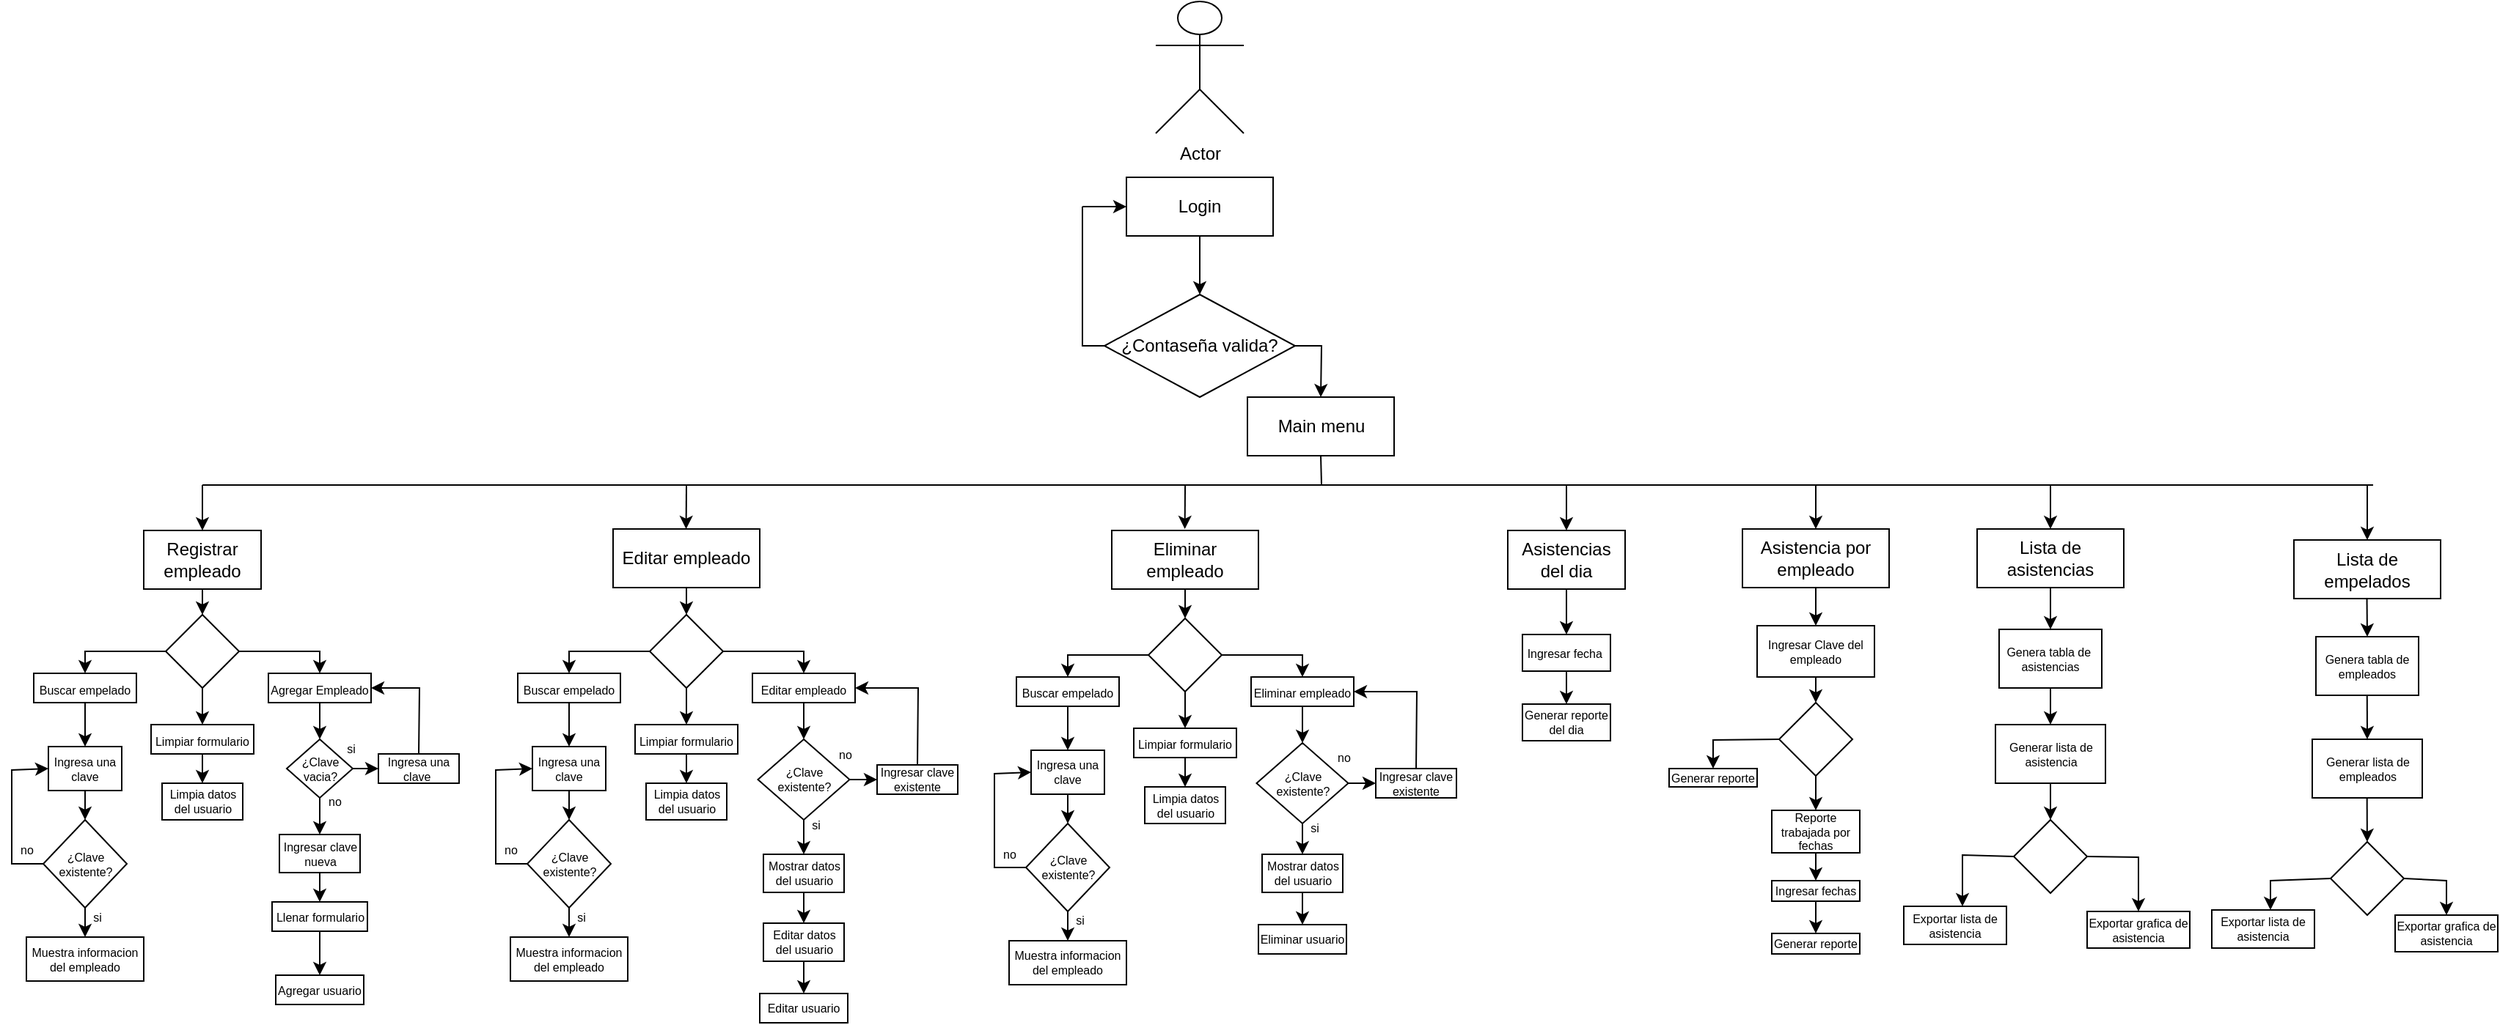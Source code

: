 <mxfile version="16.6.4" type="device"><diagram id="t4xQuc9Kb273IyNKhBJj" name="Page-1"><mxGraphModel dx="2661" dy="1128" grid="1" gridSize="10" guides="1" tooltips="1" connect="1" arrows="1" fold="1" page="1" pageScale="1" pageWidth="583" pageHeight="827" math="0" shadow="0"><root><mxCell id="0"/><mxCell id="1" parent="0"/><mxCell id="KW8rlz2cdn0V5CWShtEA-1" value="Actor" style="shape=umlActor;verticalLabelPosition=bottom;verticalAlign=top;html=1;outlineConnect=0;" vertex="1" parent="1"><mxGeometry x="290" y="20" width="60" height="90" as="geometry"/></mxCell><mxCell id="KW8rlz2cdn0V5CWShtEA-3" value="Login" style="rounded=0;whiteSpace=wrap;html=1;" vertex="1" parent="1"><mxGeometry x="270" y="140" width="100" height="40" as="geometry"/></mxCell><mxCell id="KW8rlz2cdn0V5CWShtEA-5" value="" style="endArrow=classic;html=1;rounded=0;exitX=0.5;exitY=1;exitDx=0;exitDy=0;entryX=0.5;entryY=0;entryDx=0;entryDy=0;" edge="1" parent="1" source="KW8rlz2cdn0V5CWShtEA-3" target="KW8rlz2cdn0V5CWShtEA-6"><mxGeometry width="50" height="50" relative="1" as="geometry"><mxPoint x="360" y="320" as="sourcePoint"/><mxPoint x="320" y="210" as="targetPoint"/></mxGeometry></mxCell><mxCell id="KW8rlz2cdn0V5CWShtEA-6" value="¿Contaseña valida?" style="rhombus;whiteSpace=wrap;html=1;" vertex="1" parent="1"><mxGeometry x="255" y="220" width="130" height="70" as="geometry"/></mxCell><mxCell id="KW8rlz2cdn0V5CWShtEA-11" value="" style="endArrow=none;html=1;rounded=0;exitX=0;exitY=0.5;exitDx=0;exitDy=0;" edge="1" parent="1" source="KW8rlz2cdn0V5CWShtEA-6"><mxGeometry width="50" height="50" relative="1" as="geometry"><mxPoint x="240" y="250" as="sourcePoint"/><mxPoint x="240" y="160" as="targetPoint"/><Array as="points"><mxPoint x="240" y="255"/></Array></mxGeometry></mxCell><mxCell id="KW8rlz2cdn0V5CWShtEA-13" value="" style="endArrow=classic;html=1;rounded=0;entryX=0;entryY=0.5;entryDx=0;entryDy=0;" edge="1" parent="1" target="KW8rlz2cdn0V5CWShtEA-3"><mxGeometry width="50" height="50" relative="1" as="geometry"><mxPoint x="240" y="160" as="sourcePoint"/><mxPoint x="340" y="230" as="targetPoint"/></mxGeometry></mxCell><mxCell id="KW8rlz2cdn0V5CWShtEA-16" value="Main menu" style="rounded=0;whiteSpace=wrap;html=1;" vertex="1" parent="1"><mxGeometry x="352.5" y="290" width="100" height="40" as="geometry"/></mxCell><mxCell id="KW8rlz2cdn0V5CWShtEA-26" style="edgeStyle=orthogonalEdgeStyle;rounded=0;orthogonalLoop=1;jettySize=auto;html=1;exitX=0.5;exitY=1;exitDx=0;exitDy=0;entryX=0.5;entryY=0;entryDx=0;entryDy=0;" edge="1" parent="1" source="KW8rlz2cdn0V5CWShtEA-17" target="KW8rlz2cdn0V5CWShtEA-24"><mxGeometry relative="1" as="geometry"><mxPoint x="-335" y="461.0" as="targetPoint"/></mxGeometry></mxCell><mxCell id="KW8rlz2cdn0V5CWShtEA-17" value="Registrar empleado" style="rounded=0;whiteSpace=wrap;html=1;" vertex="1" parent="1"><mxGeometry x="-400" y="381" width="80" height="40" as="geometry"/></mxCell><mxCell id="KW8rlz2cdn0V5CWShtEA-18" value="Editar empleado" style="rounded=0;whiteSpace=wrap;html=1;" vertex="1" parent="1"><mxGeometry x="-80" y="380" width="100" height="40" as="geometry"/></mxCell><mxCell id="KW8rlz2cdn0V5CWShtEA-19" value="Eliminar empleado" style="rounded=0;whiteSpace=wrap;html=1;" vertex="1" parent="1"><mxGeometry x="260" y="381" width="100" height="40" as="geometry"/></mxCell><mxCell id="KW8rlz2cdn0V5CWShtEA-20" value="Asistencia por empleado" style="rounded=0;whiteSpace=wrap;html=1;" vertex="1" parent="1"><mxGeometry x="690" y="380" width="100" height="40" as="geometry"/></mxCell><mxCell id="KW8rlz2cdn0V5CWShtEA-21" value="Lista de empelados" style="rounded=0;whiteSpace=wrap;html=1;" vertex="1" parent="1"><mxGeometry x="1066" y="387.5" width="100" height="40" as="geometry"/></mxCell><mxCell id="KW8rlz2cdn0V5CWShtEA-22" value="Asistencias del dia" style="rounded=0;whiteSpace=wrap;html=1;" vertex="1" parent="1"><mxGeometry x="530" y="381" width="80" height="40" as="geometry"/></mxCell><mxCell id="KW8rlz2cdn0V5CWShtEA-23" value="Lista de asistencias" style="rounded=0;whiteSpace=wrap;html=1;" vertex="1" parent="1"><mxGeometry x="850" y="380" width="100" height="40" as="geometry"/></mxCell><mxCell id="KW8rlz2cdn0V5CWShtEA-24" value="" style="rhombus;whiteSpace=wrap;html=1;" vertex="1" parent="1"><mxGeometry x="-385" y="438.5" width="50" height="50" as="geometry"/></mxCell><mxCell id="KW8rlz2cdn0V5CWShtEA-28" value="&lt;font style=&quot;font-size: 8px&quot;&gt;Agregar Empleado&lt;/font&gt;" style="rounded=0;whiteSpace=wrap;html=1;" vertex="1" parent="1"><mxGeometry x="-315" y="478.5" width="70" height="20" as="geometry"/></mxCell><mxCell id="KW8rlz2cdn0V5CWShtEA-37" value="" style="endArrow=classic;html=1;rounded=0;entryX=0.5;entryY=0;entryDx=0;entryDy=0;exitX=1;exitY=0.5;exitDx=0;exitDy=0;" edge="1" parent="1" source="KW8rlz2cdn0V5CWShtEA-24" target="KW8rlz2cdn0V5CWShtEA-28"><mxGeometry width="50" height="50" relative="1" as="geometry"><mxPoint x="-325" y="463.5" as="sourcePoint"/><mxPoint x="-399.9" y="527.03" as="targetPoint"/><Array as="points"><mxPoint x="-280" y="463.5"/></Array></mxGeometry></mxCell><mxCell id="KW8rlz2cdn0V5CWShtEA-38" value="" style="endArrow=classic;html=1;rounded=0;entryX=0.5;entryY=0;entryDx=0;entryDy=0;exitX=0.5;exitY=1;exitDx=0;exitDy=0;" edge="1" parent="1" source="KW8rlz2cdn0V5CWShtEA-24" target="KW8rlz2cdn0V5CWShtEA-41"><mxGeometry width="50" height="50" relative="1" as="geometry"><mxPoint x="-300" y="598.5" as="sourcePoint"/><mxPoint x="-360" y="538.5" as="targetPoint"/></mxGeometry></mxCell><mxCell id="KW8rlz2cdn0V5CWShtEA-40" value="&lt;font style=&quot;font-size: 8px&quot;&gt;Buscar empelado&lt;/font&gt;" style="rounded=0;whiteSpace=wrap;html=1;" vertex="1" parent="1"><mxGeometry x="-475" y="478.5" width="70" height="20" as="geometry"/></mxCell><mxCell id="KW8rlz2cdn0V5CWShtEA-41" value="&lt;font style=&quot;font-size: 8px&quot;&gt;Limpiar formulario&lt;/font&gt;" style="rounded=0;whiteSpace=wrap;html=1;" vertex="1" parent="1"><mxGeometry x="-395" y="513.5" width="70" height="20" as="geometry"/></mxCell><mxCell id="KW8rlz2cdn0V5CWShtEA-44" value="" style="endArrow=classic;html=1;rounded=0;fontSize=8;entryX=0.5;entryY=0;entryDx=0;entryDy=0;exitX=0;exitY=0.5;exitDx=0;exitDy=0;" edge="1" parent="1" source="KW8rlz2cdn0V5CWShtEA-24" target="KW8rlz2cdn0V5CWShtEA-40"><mxGeometry width="50" height="50" relative="1" as="geometry"><mxPoint x="-395" y="463.5" as="sourcePoint"/><mxPoint x="-290" y="448.5" as="targetPoint"/><Array as="points"><mxPoint x="-440" y="463.5"/></Array></mxGeometry></mxCell><mxCell id="KW8rlz2cdn0V5CWShtEA-47" value="" style="endArrow=classic;html=1;rounded=0;fontSize=8;entryX=0.5;entryY=0;entryDx=0;entryDy=0;exitX=0.5;exitY=1;exitDx=0;exitDy=0;" edge="1" parent="1" source="KW8rlz2cdn0V5CWShtEA-40"><mxGeometry width="50" height="50" relative="1" as="geometry"><mxPoint x="-550" y="558.5" as="sourcePoint"/><mxPoint x="-440" y="528.5" as="targetPoint"/></mxGeometry></mxCell><mxCell id="KW8rlz2cdn0V5CWShtEA-48" value="Muestra informacion del empleado" style="rounded=0;whiteSpace=wrap;html=1;fontSize=8;" vertex="1" parent="1"><mxGeometry x="-480" y="658.5" width="80" height="30" as="geometry"/></mxCell><mxCell id="KW8rlz2cdn0V5CWShtEA-49" value="Ingresa una clave" style="rounded=0;whiteSpace=wrap;html=1;fontSize=8;" vertex="1" parent="1"><mxGeometry x="-465" y="528.5" width="50" height="30" as="geometry"/></mxCell><mxCell id="KW8rlz2cdn0V5CWShtEA-58" value="¿Clave vacia?" style="rhombus;whiteSpace=wrap;html=1;fontSize=8;" vertex="1" parent="1"><mxGeometry x="-302.5" y="523.5" width="45" height="40" as="geometry"/></mxCell><mxCell id="KW8rlz2cdn0V5CWShtEA-59" value="Ingresa una clave&amp;nbsp;" style="rounded=0;whiteSpace=wrap;html=1;fontSize=8;" vertex="1" parent="1"><mxGeometry x="-240" y="533.5" width="55" height="20" as="geometry"/></mxCell><mxCell id="KW8rlz2cdn0V5CWShtEA-60" value="" style="endArrow=classic;html=1;rounded=0;fontSize=8;entryX=1;entryY=0.5;entryDx=0;entryDy=0;exitX=0.5;exitY=0;exitDx=0;exitDy=0;" edge="1" parent="1" source="KW8rlz2cdn0V5CWShtEA-59" target="KW8rlz2cdn0V5CWShtEA-28"><mxGeometry width="50" height="50" relative="1" as="geometry"><mxPoint x="-320" y="568.5" as="sourcePoint"/><mxPoint x="-270" y="518.5" as="targetPoint"/><Array as="points"><mxPoint x="-212" y="488.5"/></Array></mxGeometry></mxCell><mxCell id="KW8rlz2cdn0V5CWShtEA-61" value="" style="endArrow=classic;html=1;rounded=0;fontSize=8;exitX=1;exitY=0.5;exitDx=0;exitDy=0;entryX=0;entryY=0.5;entryDx=0;entryDy=0;" edge="1" parent="1" source="KW8rlz2cdn0V5CWShtEA-58" target="KW8rlz2cdn0V5CWShtEA-59"><mxGeometry width="50" height="50" relative="1" as="geometry"><mxPoint x="-260" y="588.5" as="sourcePoint"/><mxPoint x="-210" y="538.5" as="targetPoint"/></mxGeometry></mxCell><mxCell id="KW8rlz2cdn0V5CWShtEA-62" value="" style="endArrow=classic;html=1;rounded=0;entryX=0.5;entryY=0;entryDx=0;entryDy=0;exitX=0.5;exitY=1;exitDx=0;exitDy=0;" edge="1" parent="1" source="KW8rlz2cdn0V5CWShtEA-28" target="KW8rlz2cdn0V5CWShtEA-58"><mxGeometry width="50" height="50" relative="1" as="geometry"><mxPoint x="-350" y="498.5" as="sourcePoint"/><mxPoint x="-350" y="548.5" as="targetPoint"/></mxGeometry></mxCell><mxCell id="KW8rlz2cdn0V5CWShtEA-63" value="Llenar formulario" style="rounded=0;whiteSpace=wrap;html=1;fontSize=8;" vertex="1" parent="1"><mxGeometry x="-312.5" y="634.5" width="65" height="20" as="geometry"/></mxCell><mxCell id="KW8rlz2cdn0V5CWShtEA-65" value="Agregar usuario" style="rounded=0;whiteSpace=wrap;html=1;fontSize=8;" vertex="1" parent="1"><mxGeometry x="-310" y="684.5" width="60" height="20" as="geometry"/></mxCell><mxCell id="KW8rlz2cdn0V5CWShtEA-66" value="" style="endArrow=classic;html=1;rounded=0;fontSize=8;entryX=0.5;entryY=0;entryDx=0;entryDy=0;exitX=0.5;exitY=1;exitDx=0;exitDy=0;" edge="1" parent="1" source="KW8rlz2cdn0V5CWShtEA-63" target="KW8rlz2cdn0V5CWShtEA-65"><mxGeometry width="50" height="50" relative="1" as="geometry"><mxPoint x="-290" y="704.5" as="sourcePoint"/><mxPoint x="-240" y="654.5" as="targetPoint"/></mxGeometry></mxCell><mxCell id="KW8rlz2cdn0V5CWShtEA-67" value="Limpia datos del usuario" style="rounded=0;whiteSpace=wrap;html=1;fontSize=8;" vertex="1" parent="1"><mxGeometry x="-387.5" y="553.5" width="55" height="25" as="geometry"/></mxCell><mxCell id="KW8rlz2cdn0V5CWShtEA-68" value="" style="endArrow=classic;html=1;rounded=0;fontSize=8;entryX=0.5;entryY=0;entryDx=0;entryDy=0;exitX=0.5;exitY=1;exitDx=0;exitDy=0;" edge="1" parent="1" source="KW8rlz2cdn0V5CWShtEA-41" target="KW8rlz2cdn0V5CWShtEA-67"><mxGeometry width="50" height="50" relative="1" as="geometry"><mxPoint x="-360" y="578.5" as="sourcePoint"/><mxPoint x="-310" y="528.5" as="targetPoint"/></mxGeometry></mxCell><mxCell id="KW8rlz2cdn0V5CWShtEA-93" value="¿Clave existente?" style="rhombus;whiteSpace=wrap;html=1;fontSize=8;" vertex="1" parent="1"><mxGeometry x="-468.5" y="578.5" width="57" height="60" as="geometry"/></mxCell><mxCell id="KW8rlz2cdn0V5CWShtEA-94" value="" style="endArrow=classic;html=1;rounded=0;fontSize=8;entryX=0.5;entryY=0;entryDx=0;entryDy=0;exitX=0.5;exitY=1;exitDx=0;exitDy=0;" edge="1" parent="1" source="KW8rlz2cdn0V5CWShtEA-49" target="KW8rlz2cdn0V5CWShtEA-93"><mxGeometry width="50" height="50" relative="1" as="geometry"><mxPoint x="-550" y="624.5" as="sourcePoint"/><mxPoint x="-500" y="574.5" as="targetPoint"/></mxGeometry></mxCell><mxCell id="KW8rlz2cdn0V5CWShtEA-95" value="" style="endArrow=classic;html=1;rounded=0;fontSize=8;entryX=0.5;entryY=0;entryDx=0;entryDy=0;exitX=0.5;exitY=1;exitDx=0;exitDy=0;" edge="1" parent="1" source="KW8rlz2cdn0V5CWShtEA-93" target="KW8rlz2cdn0V5CWShtEA-48"><mxGeometry width="50" height="50" relative="1" as="geometry"><mxPoint x="-570" y="684.5" as="sourcePoint"/><mxPoint x="-520" y="634.5" as="targetPoint"/></mxGeometry></mxCell><mxCell id="KW8rlz2cdn0V5CWShtEA-96" value="" style="endArrow=classic;html=1;rounded=0;fontSize=8;exitX=0;exitY=0.5;exitDx=0;exitDy=0;entryX=0;entryY=0.5;entryDx=0;entryDy=0;" edge="1" parent="1" source="KW8rlz2cdn0V5CWShtEA-93" target="KW8rlz2cdn0V5CWShtEA-49"><mxGeometry width="50" height="50" relative="1" as="geometry"><mxPoint x="-560" y="624.5" as="sourcePoint"/><mxPoint x="-510" y="574.5" as="targetPoint"/><Array as="points"><mxPoint x="-490" y="608.5"/><mxPoint x="-490" y="574.5"/><mxPoint x="-490" y="544.5"/></Array></mxGeometry></mxCell><mxCell id="KW8rlz2cdn0V5CWShtEA-97" value="no" style="edgeLabel;html=1;align=center;verticalAlign=middle;resizable=0;points=[];fontSize=8;" vertex="1" connectable="0" parent="KW8rlz2cdn0V5CWShtEA-96"><mxGeometry x="0.142" relative="1" as="geometry"><mxPoint x="10" y="32" as="offset"/></mxGeometry></mxCell><mxCell id="KW8rlz2cdn0V5CWShtEA-98" value="si" style="edgeLabel;html=1;align=center;verticalAlign=middle;resizable=0;points=[];fontSize=8;" vertex="1" connectable="0" parent="1"><mxGeometry x="-430" y="648.5" as="geometry"><mxPoint x="-2" y="-4" as="offset"/></mxGeometry></mxCell><mxCell id="KW8rlz2cdn0V5CWShtEA-100" value="Ingresar clave nueva" style="rounded=0;whiteSpace=wrap;html=1;fontSize=8;" vertex="1" parent="1"><mxGeometry x="-307.5" y="588.5" width="55" height="26" as="geometry"/></mxCell><mxCell id="KW8rlz2cdn0V5CWShtEA-101" value="" style="endArrow=classic;html=1;rounded=0;fontSize=8;exitX=0.5;exitY=1;exitDx=0;exitDy=0;entryX=0.5;entryY=0;entryDx=0;entryDy=0;" edge="1" parent="1" source="KW8rlz2cdn0V5CWShtEA-58" target="KW8rlz2cdn0V5CWShtEA-100"><mxGeometry width="50" height="50" relative="1" as="geometry"><mxPoint x="-220" y="614.5" as="sourcePoint"/><mxPoint x="-170" y="564.5" as="targetPoint"/></mxGeometry></mxCell><mxCell id="KW8rlz2cdn0V5CWShtEA-102" value="" style="endArrow=classic;html=1;rounded=0;fontSize=8;entryX=0.5;entryY=0;entryDx=0;entryDy=0;exitX=0.5;exitY=1;exitDx=0;exitDy=0;" edge="1" parent="1" source="KW8rlz2cdn0V5CWShtEA-100" target="KW8rlz2cdn0V5CWShtEA-63"><mxGeometry width="50" height="50" relative="1" as="geometry"><mxPoint x="-230" y="644.5" as="sourcePoint"/><mxPoint x="-180" y="594.5" as="targetPoint"/></mxGeometry></mxCell><mxCell id="KW8rlz2cdn0V5CWShtEA-103" value="si" style="edgeLabel;html=1;align=center;verticalAlign=middle;resizable=0;points=[];fontSize=8;" vertex="1" connectable="0" parent="1"><mxGeometry x="-257.5" y="533.5" as="geometry"><mxPoint x="-2" y="-4" as="offset"/></mxGeometry></mxCell><mxCell id="KW8rlz2cdn0V5CWShtEA-104" value="no" style="edgeLabel;html=1;align=center;verticalAlign=middle;resizable=0;points=[];fontSize=8;" vertex="1" connectable="0" parent="1"><mxGeometry x="-270" y="566" as="geometry"/></mxCell><mxCell id="KW8rlz2cdn0V5CWShtEA-105" value="" style="rhombus;whiteSpace=wrap;html=1;" vertex="1" parent="1"><mxGeometry x="-55" y="438.5" width="50" height="50" as="geometry"/></mxCell><mxCell id="KW8rlz2cdn0V5CWShtEA-106" value="&lt;font style=&quot;font-size: 8px&quot;&gt;Editar empleado&lt;/font&gt;" style="rounded=0;whiteSpace=wrap;html=1;" vertex="1" parent="1"><mxGeometry x="15" y="478.5" width="70" height="20" as="geometry"/></mxCell><mxCell id="KW8rlz2cdn0V5CWShtEA-107" value="" style="endArrow=classic;html=1;rounded=0;entryX=0.5;entryY=0;entryDx=0;entryDy=0;exitX=1;exitY=0.5;exitDx=0;exitDy=0;" edge="1" parent="1" source="KW8rlz2cdn0V5CWShtEA-105" target="KW8rlz2cdn0V5CWShtEA-106"><mxGeometry width="50" height="50" relative="1" as="geometry"><mxPoint x="5" y="463.5" as="sourcePoint"/><mxPoint x="-69.9" y="527.03" as="targetPoint"/><Array as="points"><mxPoint x="50" y="463.5"/></Array></mxGeometry></mxCell><mxCell id="KW8rlz2cdn0V5CWShtEA-108" value="" style="endArrow=classic;html=1;rounded=0;entryX=0.5;entryY=0;entryDx=0;entryDy=0;exitX=0.5;exitY=1;exitDx=0;exitDy=0;" edge="1" parent="1" source="KW8rlz2cdn0V5CWShtEA-105" target="KW8rlz2cdn0V5CWShtEA-110"><mxGeometry width="50" height="50" relative="1" as="geometry"><mxPoint x="30" y="598.5" as="sourcePoint"/><mxPoint x="-30" y="538.5" as="targetPoint"/></mxGeometry></mxCell><mxCell id="KW8rlz2cdn0V5CWShtEA-109" value="&lt;font style=&quot;font-size: 8px&quot;&gt;Buscar empelado&lt;/font&gt;" style="rounded=0;whiteSpace=wrap;html=1;" vertex="1" parent="1"><mxGeometry x="-145" y="478.5" width="70" height="20" as="geometry"/></mxCell><mxCell id="KW8rlz2cdn0V5CWShtEA-110" value="&lt;font style=&quot;font-size: 8px&quot;&gt;Limpiar formulario&lt;/font&gt;" style="rounded=0;whiteSpace=wrap;html=1;" vertex="1" parent="1"><mxGeometry x="-65" y="513.5" width="70" height="20" as="geometry"/></mxCell><mxCell id="KW8rlz2cdn0V5CWShtEA-111" value="" style="endArrow=classic;html=1;rounded=0;fontSize=8;entryX=0.5;entryY=0;entryDx=0;entryDy=0;exitX=0;exitY=0.5;exitDx=0;exitDy=0;" edge="1" parent="1" source="KW8rlz2cdn0V5CWShtEA-105" target="KW8rlz2cdn0V5CWShtEA-109"><mxGeometry width="50" height="50" relative="1" as="geometry"><mxPoint x="-65" y="463.5" as="sourcePoint"/><mxPoint x="40" y="448.5" as="targetPoint"/><Array as="points"><mxPoint x="-110" y="463.5"/></Array></mxGeometry></mxCell><mxCell id="KW8rlz2cdn0V5CWShtEA-112" value="" style="endArrow=classic;html=1;rounded=0;fontSize=8;entryX=0.5;entryY=0;entryDx=0;entryDy=0;exitX=0.5;exitY=1;exitDx=0;exitDy=0;" edge="1" parent="1" source="KW8rlz2cdn0V5CWShtEA-109"><mxGeometry width="50" height="50" relative="1" as="geometry"><mxPoint x="-220" y="558.5" as="sourcePoint"/><mxPoint x="-110" y="528.5" as="targetPoint"/></mxGeometry></mxCell><mxCell id="KW8rlz2cdn0V5CWShtEA-113" value="Muestra informacion del empleado" style="rounded=0;whiteSpace=wrap;html=1;fontSize=8;" vertex="1" parent="1"><mxGeometry x="-150" y="658.5" width="80" height="30" as="geometry"/></mxCell><mxCell id="KW8rlz2cdn0V5CWShtEA-114" value="Ingresa una clave" style="rounded=0;whiteSpace=wrap;html=1;fontSize=8;" vertex="1" parent="1"><mxGeometry x="-135" y="528.5" width="50" height="30" as="geometry"/></mxCell><mxCell id="KW8rlz2cdn0V5CWShtEA-115" value="¿Clave existente?" style="rhombus;whiteSpace=wrap;html=1;fontSize=8;" vertex="1" parent="1"><mxGeometry x="18.75" y="523.5" width="62.5" height="55" as="geometry"/></mxCell><mxCell id="KW8rlz2cdn0V5CWShtEA-116" value="Ingresar clave existente" style="rounded=0;whiteSpace=wrap;html=1;fontSize=8;" vertex="1" parent="1"><mxGeometry x="100" y="541" width="55" height="20" as="geometry"/></mxCell><mxCell id="KW8rlz2cdn0V5CWShtEA-117" value="" style="endArrow=classic;html=1;rounded=0;fontSize=8;entryX=1;entryY=0.5;entryDx=0;entryDy=0;exitX=0.5;exitY=0;exitDx=0;exitDy=0;" edge="1" parent="1" source="KW8rlz2cdn0V5CWShtEA-116" target="KW8rlz2cdn0V5CWShtEA-106"><mxGeometry width="50" height="50" relative="1" as="geometry"><mxPoint x="10" y="568.5" as="sourcePoint"/><mxPoint x="60" y="518.5" as="targetPoint"/><Array as="points"><mxPoint x="128" y="488.5"/></Array></mxGeometry></mxCell><mxCell id="KW8rlz2cdn0V5CWShtEA-118" value="" style="endArrow=classic;html=1;rounded=0;fontSize=8;exitX=1;exitY=0.5;exitDx=0;exitDy=0;entryX=0;entryY=0.5;entryDx=0;entryDy=0;" edge="1" parent="1" source="KW8rlz2cdn0V5CWShtEA-115" target="KW8rlz2cdn0V5CWShtEA-116"><mxGeometry width="50" height="50" relative="1" as="geometry"><mxPoint x="70" y="588.5" as="sourcePoint"/><mxPoint x="120" y="538.5" as="targetPoint"/></mxGeometry></mxCell><mxCell id="KW8rlz2cdn0V5CWShtEA-119" value="" style="endArrow=classic;html=1;rounded=0;entryX=0.5;entryY=0;entryDx=0;entryDy=0;exitX=0.5;exitY=1;exitDx=0;exitDy=0;" edge="1" parent="1" source="KW8rlz2cdn0V5CWShtEA-106" target="KW8rlz2cdn0V5CWShtEA-115"><mxGeometry width="50" height="50" relative="1" as="geometry"><mxPoint x="-20" y="498.5" as="sourcePoint"/><mxPoint x="-20" y="548.5" as="targetPoint"/></mxGeometry></mxCell><mxCell id="KW8rlz2cdn0V5CWShtEA-121" value="Editar usuario" style="rounded=0;whiteSpace=wrap;html=1;fontSize=8;" vertex="1" parent="1"><mxGeometry x="20" y="697" width="60" height="20" as="geometry"/></mxCell><mxCell id="KW8rlz2cdn0V5CWShtEA-123" value="Limpia datos del usuario" style="rounded=0;whiteSpace=wrap;html=1;fontSize=8;" vertex="1" parent="1"><mxGeometry x="-57.5" y="553.5" width="55" height="25" as="geometry"/></mxCell><mxCell id="KW8rlz2cdn0V5CWShtEA-124" value="" style="endArrow=classic;html=1;rounded=0;fontSize=8;entryX=0.5;entryY=0;entryDx=0;entryDy=0;exitX=0.5;exitY=1;exitDx=0;exitDy=0;" edge="1" parent="1" source="KW8rlz2cdn0V5CWShtEA-110" target="KW8rlz2cdn0V5CWShtEA-123"><mxGeometry width="50" height="50" relative="1" as="geometry"><mxPoint x="-30" y="578.5" as="sourcePoint"/><mxPoint x="20" y="528.5" as="targetPoint"/></mxGeometry></mxCell><mxCell id="KW8rlz2cdn0V5CWShtEA-125" value="¿Clave existente?" style="rhombus;whiteSpace=wrap;html=1;fontSize=8;" vertex="1" parent="1"><mxGeometry x="-138.5" y="578.5" width="57" height="60" as="geometry"/></mxCell><mxCell id="KW8rlz2cdn0V5CWShtEA-126" value="" style="endArrow=classic;html=1;rounded=0;fontSize=8;entryX=0.5;entryY=0;entryDx=0;entryDy=0;exitX=0.5;exitY=1;exitDx=0;exitDy=0;" edge="1" parent="1" source="KW8rlz2cdn0V5CWShtEA-114" target="KW8rlz2cdn0V5CWShtEA-125"><mxGeometry width="50" height="50" relative="1" as="geometry"><mxPoint x="-220" y="624.5" as="sourcePoint"/><mxPoint x="-170" y="574.5" as="targetPoint"/></mxGeometry></mxCell><mxCell id="KW8rlz2cdn0V5CWShtEA-127" value="" style="endArrow=classic;html=1;rounded=0;fontSize=8;entryX=0.5;entryY=0;entryDx=0;entryDy=0;exitX=0.5;exitY=1;exitDx=0;exitDy=0;" edge="1" parent="1" source="KW8rlz2cdn0V5CWShtEA-125" target="KW8rlz2cdn0V5CWShtEA-113"><mxGeometry width="50" height="50" relative="1" as="geometry"><mxPoint x="-240" y="684.5" as="sourcePoint"/><mxPoint x="-190" y="634.5" as="targetPoint"/></mxGeometry></mxCell><mxCell id="KW8rlz2cdn0V5CWShtEA-128" value="" style="endArrow=classic;html=1;rounded=0;fontSize=8;exitX=0;exitY=0.5;exitDx=0;exitDy=0;entryX=0;entryY=0.5;entryDx=0;entryDy=0;" edge="1" parent="1" source="KW8rlz2cdn0V5CWShtEA-125" target="KW8rlz2cdn0V5CWShtEA-114"><mxGeometry width="50" height="50" relative="1" as="geometry"><mxPoint x="-230" y="624.5" as="sourcePoint"/><mxPoint x="-180" y="574.5" as="targetPoint"/><Array as="points"><mxPoint x="-160" y="608.5"/><mxPoint x="-160" y="574.5"/><mxPoint x="-160" y="544.5"/></Array></mxGeometry></mxCell><mxCell id="KW8rlz2cdn0V5CWShtEA-129" value="no" style="edgeLabel;html=1;align=center;verticalAlign=middle;resizable=0;points=[];fontSize=8;" vertex="1" connectable="0" parent="KW8rlz2cdn0V5CWShtEA-128"><mxGeometry x="0.142" relative="1" as="geometry"><mxPoint x="10" y="32" as="offset"/></mxGeometry></mxCell><mxCell id="KW8rlz2cdn0V5CWShtEA-130" value="si" style="edgeLabel;html=1;align=center;verticalAlign=middle;resizable=0;points=[];fontSize=8;" vertex="1" connectable="0" parent="1"><mxGeometry x="-100" y="648.5" as="geometry"><mxPoint x="-2" y="-4" as="offset"/></mxGeometry></mxCell><mxCell id="KW8rlz2cdn0V5CWShtEA-131" value="Editar datos del usuario" style="rounded=0;whiteSpace=wrap;html=1;fontSize=8;" vertex="1" parent="1"><mxGeometry x="22.5" y="649" width="55" height="26" as="geometry"/></mxCell><mxCell id="KW8rlz2cdn0V5CWShtEA-133" value="" style="endArrow=classic;html=1;rounded=0;fontSize=8;entryX=0.5;entryY=0;entryDx=0;entryDy=0;exitX=0.5;exitY=1;exitDx=0;exitDy=0;" edge="1" parent="1" source="KW8rlz2cdn0V5CWShtEA-131" target="KW8rlz2cdn0V5CWShtEA-121"><mxGeometry width="50" height="50" relative="1" as="geometry"><mxPoint x="100" y="705" as="sourcePoint"/><mxPoint x="50" y="695.0" as="targetPoint"/></mxGeometry></mxCell><mxCell id="KW8rlz2cdn0V5CWShtEA-134" value="si" style="edgeLabel;html=1;align=center;verticalAlign=middle;resizable=0;points=[];fontSize=8;" vertex="1" connectable="0" parent="1"><mxGeometry x="60" y="585.5" as="geometry"><mxPoint x="-2" y="-4" as="offset"/></mxGeometry></mxCell><mxCell id="KW8rlz2cdn0V5CWShtEA-135" value="no" style="edgeLabel;html=1;align=center;verticalAlign=middle;resizable=0;points=[];fontSize=8;" vertex="1" connectable="0" parent="1"><mxGeometry x="77.5" y="533.5" as="geometry"/></mxCell><mxCell id="KW8rlz2cdn0V5CWShtEA-138" value="" style="rhombus;whiteSpace=wrap;html=1;" vertex="1" parent="1"><mxGeometry x="285" y="441" width="50" height="50" as="geometry"/></mxCell><mxCell id="KW8rlz2cdn0V5CWShtEA-139" value="&lt;span style=&quot;font-size: 8px&quot;&gt;Eliminar empleado&lt;/span&gt;" style="rounded=0;whiteSpace=wrap;html=1;" vertex="1" parent="1"><mxGeometry x="355" y="481" width="70" height="20" as="geometry"/></mxCell><mxCell id="KW8rlz2cdn0V5CWShtEA-140" value="" style="endArrow=classic;html=1;rounded=0;entryX=0.5;entryY=0;entryDx=0;entryDy=0;exitX=1;exitY=0.5;exitDx=0;exitDy=0;" edge="1" parent="1" source="KW8rlz2cdn0V5CWShtEA-138" target="KW8rlz2cdn0V5CWShtEA-139"><mxGeometry width="50" height="50" relative="1" as="geometry"><mxPoint x="345" y="466" as="sourcePoint"/><mxPoint x="270.1" y="529.53" as="targetPoint"/><Array as="points"><mxPoint x="390" y="466"/></Array></mxGeometry></mxCell><mxCell id="KW8rlz2cdn0V5CWShtEA-141" value="" style="endArrow=classic;html=1;rounded=0;entryX=0.5;entryY=0;entryDx=0;entryDy=0;exitX=0.5;exitY=1;exitDx=0;exitDy=0;" edge="1" parent="1" source="KW8rlz2cdn0V5CWShtEA-138" target="KW8rlz2cdn0V5CWShtEA-143"><mxGeometry width="50" height="50" relative="1" as="geometry"><mxPoint x="370" y="601" as="sourcePoint"/><mxPoint x="310" y="541" as="targetPoint"/></mxGeometry></mxCell><mxCell id="KW8rlz2cdn0V5CWShtEA-142" value="&lt;font style=&quot;font-size: 8px&quot;&gt;Buscar empelado&lt;/font&gt;" style="rounded=0;whiteSpace=wrap;html=1;" vertex="1" parent="1"><mxGeometry x="195" y="481" width="70" height="20" as="geometry"/></mxCell><mxCell id="KW8rlz2cdn0V5CWShtEA-143" value="&lt;font style=&quot;font-size: 8px&quot;&gt;Limpiar formulario&lt;/font&gt;" style="rounded=0;whiteSpace=wrap;html=1;" vertex="1" parent="1"><mxGeometry x="275" y="516" width="70" height="20" as="geometry"/></mxCell><mxCell id="KW8rlz2cdn0V5CWShtEA-144" value="" style="endArrow=classic;html=1;rounded=0;fontSize=8;entryX=0.5;entryY=0;entryDx=0;entryDy=0;exitX=0;exitY=0.5;exitDx=0;exitDy=0;" edge="1" parent="1" source="KW8rlz2cdn0V5CWShtEA-138" target="KW8rlz2cdn0V5CWShtEA-142"><mxGeometry width="50" height="50" relative="1" as="geometry"><mxPoint x="275" y="466" as="sourcePoint"/><mxPoint x="380" y="451" as="targetPoint"/><Array as="points"><mxPoint x="230" y="466"/></Array></mxGeometry></mxCell><mxCell id="KW8rlz2cdn0V5CWShtEA-145" value="" style="endArrow=classic;html=1;rounded=0;fontSize=8;entryX=0.5;entryY=0;entryDx=0;entryDy=0;exitX=0.5;exitY=1;exitDx=0;exitDy=0;" edge="1" parent="1" source="KW8rlz2cdn0V5CWShtEA-142"><mxGeometry width="50" height="50" relative="1" as="geometry"><mxPoint x="120" y="561" as="sourcePoint"/><mxPoint x="230.0" y="531" as="targetPoint"/></mxGeometry></mxCell><mxCell id="KW8rlz2cdn0V5CWShtEA-146" value="Muestra informacion del empleado" style="rounded=0;whiteSpace=wrap;html=1;fontSize=8;" vertex="1" parent="1"><mxGeometry x="190" y="661" width="80" height="30" as="geometry"/></mxCell><mxCell id="KW8rlz2cdn0V5CWShtEA-147" value="Ingresa una clave" style="rounded=0;whiteSpace=wrap;html=1;fontSize=8;" vertex="1" parent="1"><mxGeometry x="205" y="531" width="50" height="30" as="geometry"/></mxCell><mxCell id="KW8rlz2cdn0V5CWShtEA-148" value="¿Clave existente?" style="rhombus;whiteSpace=wrap;html=1;fontSize=8;" vertex="1" parent="1"><mxGeometry x="358.75" y="526" width="62.5" height="55" as="geometry"/></mxCell><mxCell id="KW8rlz2cdn0V5CWShtEA-149" value="Ingresar clave existente" style="rounded=0;whiteSpace=wrap;html=1;fontSize=8;" vertex="1" parent="1"><mxGeometry x="440" y="543.5" width="55" height="20" as="geometry"/></mxCell><mxCell id="KW8rlz2cdn0V5CWShtEA-150" value="" style="endArrow=classic;html=1;rounded=0;fontSize=8;entryX=1;entryY=0.5;entryDx=0;entryDy=0;exitX=0.5;exitY=0;exitDx=0;exitDy=0;" edge="1" parent="1" source="KW8rlz2cdn0V5CWShtEA-149" target="KW8rlz2cdn0V5CWShtEA-139"><mxGeometry width="50" height="50" relative="1" as="geometry"><mxPoint x="350" y="571" as="sourcePoint"/><mxPoint x="400" y="521" as="targetPoint"/><Array as="points"><mxPoint x="468" y="491"/></Array></mxGeometry></mxCell><mxCell id="KW8rlz2cdn0V5CWShtEA-151" value="" style="endArrow=classic;html=1;rounded=0;fontSize=8;exitX=1;exitY=0.5;exitDx=0;exitDy=0;entryX=0;entryY=0.5;entryDx=0;entryDy=0;" edge="1" parent="1" source="KW8rlz2cdn0V5CWShtEA-148" target="KW8rlz2cdn0V5CWShtEA-149"><mxGeometry width="50" height="50" relative="1" as="geometry"><mxPoint x="410" y="591" as="sourcePoint"/><mxPoint x="460" y="541" as="targetPoint"/></mxGeometry></mxCell><mxCell id="KW8rlz2cdn0V5CWShtEA-152" value="" style="endArrow=classic;html=1;rounded=0;entryX=0.5;entryY=0;entryDx=0;entryDy=0;exitX=0.5;exitY=1;exitDx=0;exitDy=0;" edge="1" parent="1" source="KW8rlz2cdn0V5CWShtEA-139" target="KW8rlz2cdn0V5CWShtEA-148"><mxGeometry width="50" height="50" relative="1" as="geometry"><mxPoint x="320" y="501" as="sourcePoint"/><mxPoint x="320" y="551" as="targetPoint"/></mxGeometry></mxCell><mxCell id="KW8rlz2cdn0V5CWShtEA-153" value="Eliminar usuario" style="rounded=0;whiteSpace=wrap;html=1;fontSize=8;" vertex="1" parent="1"><mxGeometry x="360" y="650" width="60" height="20" as="geometry"/></mxCell><mxCell id="KW8rlz2cdn0V5CWShtEA-154" value="Limpia datos del usuario" style="rounded=0;whiteSpace=wrap;html=1;fontSize=8;" vertex="1" parent="1"><mxGeometry x="282.5" y="556" width="55" height="25" as="geometry"/></mxCell><mxCell id="KW8rlz2cdn0V5CWShtEA-155" value="" style="endArrow=classic;html=1;rounded=0;fontSize=8;entryX=0.5;entryY=0;entryDx=0;entryDy=0;exitX=0.5;exitY=1;exitDx=0;exitDy=0;" edge="1" parent="1" source="KW8rlz2cdn0V5CWShtEA-143" target="KW8rlz2cdn0V5CWShtEA-154"><mxGeometry width="50" height="50" relative="1" as="geometry"><mxPoint x="310" y="581" as="sourcePoint"/><mxPoint x="360" y="531" as="targetPoint"/></mxGeometry></mxCell><mxCell id="KW8rlz2cdn0V5CWShtEA-156" value="¿Clave existente?" style="rhombus;whiteSpace=wrap;html=1;fontSize=8;" vertex="1" parent="1"><mxGeometry x="201.5" y="581" width="57" height="60" as="geometry"/></mxCell><mxCell id="KW8rlz2cdn0V5CWShtEA-157" value="" style="endArrow=classic;html=1;rounded=0;fontSize=8;entryX=0.5;entryY=0;entryDx=0;entryDy=0;exitX=0.5;exitY=1;exitDx=0;exitDy=0;" edge="1" parent="1" source="KW8rlz2cdn0V5CWShtEA-147" target="KW8rlz2cdn0V5CWShtEA-156"><mxGeometry width="50" height="50" relative="1" as="geometry"><mxPoint x="120" y="627" as="sourcePoint"/><mxPoint x="170" y="577" as="targetPoint"/></mxGeometry></mxCell><mxCell id="KW8rlz2cdn0V5CWShtEA-158" value="" style="endArrow=classic;html=1;rounded=0;fontSize=8;entryX=0.5;entryY=0;entryDx=0;entryDy=0;exitX=0.5;exitY=1;exitDx=0;exitDy=0;" edge="1" parent="1" source="KW8rlz2cdn0V5CWShtEA-156" target="KW8rlz2cdn0V5CWShtEA-146"><mxGeometry width="50" height="50" relative="1" as="geometry"><mxPoint x="100" y="687" as="sourcePoint"/><mxPoint x="150" y="637" as="targetPoint"/></mxGeometry></mxCell><mxCell id="KW8rlz2cdn0V5CWShtEA-159" value="" style="endArrow=classic;html=1;rounded=0;fontSize=8;exitX=0;exitY=0.5;exitDx=0;exitDy=0;entryX=0;entryY=0.5;entryDx=0;entryDy=0;" edge="1" parent="1" source="KW8rlz2cdn0V5CWShtEA-156" target="KW8rlz2cdn0V5CWShtEA-147"><mxGeometry width="50" height="50" relative="1" as="geometry"><mxPoint x="110" y="627" as="sourcePoint"/><mxPoint x="160" y="577" as="targetPoint"/><Array as="points"><mxPoint x="180" y="611"/><mxPoint x="180" y="577"/><mxPoint x="180" y="547"/></Array></mxGeometry></mxCell><mxCell id="KW8rlz2cdn0V5CWShtEA-160" value="no" style="edgeLabel;html=1;align=center;verticalAlign=middle;resizable=0;points=[];fontSize=8;" vertex="1" connectable="0" parent="KW8rlz2cdn0V5CWShtEA-159"><mxGeometry x="0.142" relative="1" as="geometry"><mxPoint x="10" y="32" as="offset"/></mxGeometry></mxCell><mxCell id="KW8rlz2cdn0V5CWShtEA-161" value="si" style="edgeLabel;html=1;align=center;verticalAlign=middle;resizable=0;points=[];fontSize=8;" vertex="1" connectable="0" parent="1"><mxGeometry x="240" y="651" as="geometry"><mxPoint x="-2" y="-4" as="offset"/></mxGeometry></mxCell><mxCell id="KW8rlz2cdn0V5CWShtEA-162" value="Mostrar datos del usuario" style="rounded=0;whiteSpace=wrap;html=1;fontSize=8;" vertex="1" parent="1"><mxGeometry x="362.5" y="602" width="55" height="26" as="geometry"/></mxCell><mxCell id="KW8rlz2cdn0V5CWShtEA-163" value="" style="endArrow=classic;html=1;rounded=0;fontSize=8;exitX=0.5;exitY=1;exitDx=0;exitDy=0;entryX=0.5;entryY=0;entryDx=0;entryDy=0;" edge="1" parent="1" source="KW8rlz2cdn0V5CWShtEA-148" target="KW8rlz2cdn0V5CWShtEA-162"><mxGeometry width="50" height="50" relative="1" as="geometry"><mxPoint x="450" y="617" as="sourcePoint"/><mxPoint x="500" y="567" as="targetPoint"/></mxGeometry></mxCell><mxCell id="KW8rlz2cdn0V5CWShtEA-164" value="" style="endArrow=classic;html=1;rounded=0;fontSize=8;entryX=0.5;entryY=0;entryDx=0;entryDy=0;exitX=0.5;exitY=1;exitDx=0;exitDy=0;" edge="1" parent="1" source="KW8rlz2cdn0V5CWShtEA-162" target="KW8rlz2cdn0V5CWShtEA-153"><mxGeometry width="50" height="50" relative="1" as="geometry"><mxPoint x="440" y="658" as="sourcePoint"/><mxPoint x="390" y="648.0" as="targetPoint"/></mxGeometry></mxCell><mxCell id="KW8rlz2cdn0V5CWShtEA-165" value="si" style="edgeLabel;html=1;align=center;verticalAlign=middle;resizable=0;points=[];fontSize=8;" vertex="1" connectable="0" parent="1"><mxGeometry x="400" y="588" as="geometry"><mxPoint x="-2" y="-4" as="offset"/></mxGeometry></mxCell><mxCell id="KW8rlz2cdn0V5CWShtEA-166" value="no" style="edgeLabel;html=1;align=center;verticalAlign=middle;resizable=0;points=[];fontSize=8;" vertex="1" connectable="0" parent="1"><mxGeometry x="417.5" y="536" as="geometry"/></mxCell><mxCell id="KW8rlz2cdn0V5CWShtEA-167" value="" style="endArrow=classic;html=1;rounded=0;fontSize=8;entryX=0.5;entryY=0;entryDx=0;entryDy=0;" edge="1" parent="1" source="KW8rlz2cdn0V5CWShtEA-18" target="KW8rlz2cdn0V5CWShtEA-105"><mxGeometry width="50" height="50" relative="1" as="geometry"><mxPoint x="-170" y="410" as="sourcePoint"/><mxPoint x="-120" y="360" as="targetPoint"/></mxGeometry></mxCell><mxCell id="KW8rlz2cdn0V5CWShtEA-169" value="" style="endArrow=classic;html=1;rounded=0;fontSize=8;entryX=0.5;entryY=0;entryDx=0;entryDy=0;exitX=0.5;exitY=1;exitDx=0;exitDy=0;" edge="1" parent="1" source="KW8rlz2cdn0V5CWShtEA-19" target="KW8rlz2cdn0V5CWShtEA-138"><mxGeometry width="50" height="50" relative="1" as="geometry"><mxPoint x="200" y="461" as="sourcePoint"/><mxPoint x="250" y="411" as="targetPoint"/></mxGeometry></mxCell><mxCell id="KW8rlz2cdn0V5CWShtEA-170" value="" style="endArrow=classic;html=1;rounded=0;fontSize=8;entryX=0.5;entryY=0;entryDx=0;entryDy=0;exitX=1;exitY=0.5;exitDx=0;exitDy=0;" edge="1" parent="1" source="KW8rlz2cdn0V5CWShtEA-6" target="KW8rlz2cdn0V5CWShtEA-16"><mxGeometry width="50" height="50" relative="1" as="geometry"><mxPoint x="430" y="270" as="sourcePoint"/><mxPoint x="480" y="220" as="targetPoint"/><Array as="points"><mxPoint x="403" y="255"/></Array></mxGeometry></mxCell><mxCell id="KW8rlz2cdn0V5CWShtEA-171" value="Mostrar datos del usuario" style="rounded=0;whiteSpace=wrap;html=1;fontSize=8;" vertex="1" parent="1"><mxGeometry x="22.5" y="602" width="55" height="26" as="geometry"/></mxCell><mxCell id="KW8rlz2cdn0V5CWShtEA-172" value="" style="endArrow=classic;html=1;rounded=0;fontSize=8;entryX=0.5;entryY=0;entryDx=0;entryDy=0;exitX=0.5;exitY=1;exitDx=0;exitDy=0;" edge="1" parent="1" source="KW8rlz2cdn0V5CWShtEA-115" target="KW8rlz2cdn0V5CWShtEA-171"><mxGeometry width="50" height="50" relative="1" as="geometry"><mxPoint x="-30" y="650" as="sourcePoint"/><mxPoint x="20" y="600" as="targetPoint"/></mxGeometry></mxCell><mxCell id="KW8rlz2cdn0V5CWShtEA-173" value="" style="endArrow=classic;html=1;rounded=0;fontSize=8;entryX=0.5;entryY=0;entryDx=0;entryDy=0;exitX=0.5;exitY=1;exitDx=0;exitDy=0;" edge="1" parent="1" source="KW8rlz2cdn0V5CWShtEA-171" target="KW8rlz2cdn0V5CWShtEA-131"><mxGeometry width="50" height="50" relative="1" as="geometry"><mxPoint x="50" y="635" as="sourcePoint"/><mxPoint x="60" y="619" as="targetPoint"/></mxGeometry></mxCell><mxCell id="KW8rlz2cdn0V5CWShtEA-177" value="Ingresar fecha&amp;nbsp;" style="rounded=0;whiteSpace=wrap;html=1;fontSize=8;" vertex="1" parent="1"><mxGeometry x="540" y="452" width="60" height="25" as="geometry"/></mxCell><mxCell id="KW8rlz2cdn0V5CWShtEA-178" value="Generar reporte del dia" style="rounded=0;whiteSpace=wrap;html=1;fontSize=8;" vertex="1" parent="1"><mxGeometry x="540" y="499.5" width="60" height="25" as="geometry"/></mxCell><mxCell id="KW8rlz2cdn0V5CWShtEA-179" value="" style="endArrow=classic;html=1;rounded=0;fontSize=8;entryX=0.5;entryY=0;entryDx=0;entryDy=0;exitX=0.5;exitY=1;exitDx=0;exitDy=0;" edge="1" parent="1" source="KW8rlz2cdn0V5CWShtEA-22" target="KW8rlz2cdn0V5CWShtEA-177"><mxGeometry width="50" height="50" relative="1" as="geometry"><mxPoint x="670" y="567" as="sourcePoint"/><mxPoint x="720" y="517" as="targetPoint"/></mxGeometry></mxCell><mxCell id="KW8rlz2cdn0V5CWShtEA-180" value="" style="endArrow=classic;html=1;rounded=0;fontSize=8;entryX=0.5;entryY=0;entryDx=0;entryDy=0;exitX=0.5;exitY=1;exitDx=0;exitDy=0;" edge="1" parent="1" source="KW8rlz2cdn0V5CWShtEA-177" target="KW8rlz2cdn0V5CWShtEA-178"><mxGeometry width="50" height="50" relative="1" as="geometry"><mxPoint x="630" y="547" as="sourcePoint"/><mxPoint x="680" y="497" as="targetPoint"/></mxGeometry></mxCell><mxCell id="KW8rlz2cdn0V5CWShtEA-181" value="Ingresar Clave del empleado" style="rounded=0;whiteSpace=wrap;html=1;fontSize=8;" vertex="1" parent="1"><mxGeometry x="700" y="446" width="80" height="35" as="geometry"/></mxCell><mxCell id="KW8rlz2cdn0V5CWShtEA-182" value="" style="rhombus;whiteSpace=wrap;html=1;" vertex="1" parent="1"><mxGeometry x="715" y="498.5" width="50" height="50" as="geometry"/></mxCell><mxCell id="KW8rlz2cdn0V5CWShtEA-183" value="" style="endArrow=classic;html=1;rounded=0;fontSize=8;entryX=0.5;entryY=0;entryDx=0;entryDy=0;exitX=0.5;exitY=1;exitDx=0;exitDy=0;" edge="1" parent="1" source="KW8rlz2cdn0V5CWShtEA-20" target="KW8rlz2cdn0V5CWShtEA-181"><mxGeometry width="50" height="50" relative="1" as="geometry"><mxPoint x="690" y="576" as="sourcePoint"/><mxPoint x="740" y="526" as="targetPoint"/></mxGeometry></mxCell><mxCell id="KW8rlz2cdn0V5CWShtEA-184" value="" style="endArrow=classic;html=1;rounded=0;fontSize=8;entryX=0.5;entryY=0;entryDx=0;entryDy=0;exitX=0.5;exitY=1;exitDx=0;exitDy=0;" edge="1" parent="1" source="KW8rlz2cdn0V5CWShtEA-181" target="KW8rlz2cdn0V5CWShtEA-182"><mxGeometry width="50" height="50" relative="1" as="geometry"><mxPoint x="750" y="430" as="sourcePoint"/><mxPoint x="750" y="456" as="targetPoint"/></mxGeometry></mxCell><mxCell id="KW8rlz2cdn0V5CWShtEA-185" value="Generar reporte" style="rounded=0;whiteSpace=wrap;html=1;fontSize=8;" vertex="1" parent="1"><mxGeometry x="640" y="543.5" width="60" height="12.5" as="geometry"/></mxCell><mxCell id="KW8rlz2cdn0V5CWShtEA-186" value="Reporte trabajada por fechas" style="rounded=0;whiteSpace=wrap;html=1;fontSize=8;" vertex="1" parent="1"><mxGeometry x="710" y="572" width="60" height="29" as="geometry"/></mxCell><mxCell id="KW8rlz2cdn0V5CWShtEA-187" value="Ingresar fechas" style="rounded=0;whiteSpace=wrap;html=1;fontSize=8;" vertex="1" parent="1"><mxGeometry x="710" y="620" width="60" height="14" as="geometry"/></mxCell><mxCell id="KW8rlz2cdn0V5CWShtEA-188" value="Generar reporte" style="rounded=0;whiteSpace=wrap;html=1;fontSize=8;" vertex="1" parent="1"><mxGeometry x="710" y="656" width="60" height="14" as="geometry"/></mxCell><mxCell id="KW8rlz2cdn0V5CWShtEA-189" value="" style="endArrow=classic;html=1;rounded=0;fontSize=8;entryX=0.5;entryY=0;entryDx=0;entryDy=0;exitX=0;exitY=0.5;exitDx=0;exitDy=0;" edge="1" parent="1" source="KW8rlz2cdn0V5CWShtEA-182" target="KW8rlz2cdn0V5CWShtEA-185"><mxGeometry width="50" height="50" relative="1" as="geometry"><mxPoint x="650" y="556" as="sourcePoint"/><mxPoint x="700" y="506" as="targetPoint"/><Array as="points"><mxPoint x="670" y="524"/></Array></mxGeometry></mxCell><mxCell id="KW8rlz2cdn0V5CWShtEA-190" value="" style="endArrow=classic;html=1;rounded=0;fontSize=8;entryX=0.5;entryY=0;entryDx=0;entryDy=0;exitX=0.5;exitY=1;exitDx=0;exitDy=0;" edge="1" parent="1" source="KW8rlz2cdn0V5CWShtEA-182" target="KW8rlz2cdn0V5CWShtEA-186"><mxGeometry width="50" height="50" relative="1" as="geometry"><mxPoint x="790" y="586" as="sourcePoint"/><mxPoint x="840" y="536" as="targetPoint"/></mxGeometry></mxCell><mxCell id="KW8rlz2cdn0V5CWShtEA-191" value="" style="endArrow=classic;html=1;rounded=0;fontSize=8;entryX=0.5;entryY=0;entryDx=0;entryDy=0;exitX=0.5;exitY=1;exitDx=0;exitDy=0;" edge="1" parent="1" source="KW8rlz2cdn0V5CWShtEA-186" target="KW8rlz2cdn0V5CWShtEA-187"><mxGeometry width="50" height="50" relative="1" as="geometry"><mxPoint x="640" y="651" as="sourcePoint"/><mxPoint x="690" y="601" as="targetPoint"/></mxGeometry></mxCell><mxCell id="KW8rlz2cdn0V5CWShtEA-192" value="" style="endArrow=classic;html=1;rounded=0;fontSize=8;entryX=0.5;entryY=0;entryDx=0;entryDy=0;exitX=0.5;exitY=1;exitDx=0;exitDy=0;" edge="1" parent="1" source="KW8rlz2cdn0V5CWShtEA-187" target="KW8rlz2cdn0V5CWShtEA-188"><mxGeometry width="50" height="50" relative="1" as="geometry"><mxPoint x="670" y="681" as="sourcePoint"/><mxPoint x="720" y="631" as="targetPoint"/></mxGeometry></mxCell><mxCell id="KW8rlz2cdn0V5CWShtEA-193" value="Genera tabla de&amp;nbsp; asistencias" style="rounded=0;whiteSpace=wrap;html=1;fontSize=8;" vertex="1" parent="1"><mxGeometry x="865" y="448.5" width="70" height="40" as="geometry"/></mxCell><mxCell id="KW8rlz2cdn0V5CWShtEA-194" value="Generar lista de asistencia" style="rounded=0;whiteSpace=wrap;html=1;fontSize=8;" vertex="1" parent="1"><mxGeometry x="862.5" y="513.5" width="75" height="40" as="geometry"/></mxCell><mxCell id="KW8rlz2cdn0V5CWShtEA-195" value="" style="endArrow=classic;html=1;rounded=0;fontSize=8;entryX=0.5;entryY=0;entryDx=0;entryDy=0;exitX=0.5;exitY=1;exitDx=0;exitDy=0;" edge="1" parent="1" source="KW8rlz2cdn0V5CWShtEA-23" target="KW8rlz2cdn0V5CWShtEA-193"><mxGeometry width="50" height="50" relative="1" as="geometry"><mxPoint x="790" y="486" as="sourcePoint"/><mxPoint x="840" y="436" as="targetPoint"/></mxGeometry></mxCell><mxCell id="KW8rlz2cdn0V5CWShtEA-196" value="" style="endArrow=classic;html=1;rounded=0;fontSize=8;entryX=0.5;entryY=0;entryDx=0;entryDy=0;exitX=0.5;exitY=1;exitDx=0;exitDy=0;" edge="1" parent="1" source="KW8rlz2cdn0V5CWShtEA-193" target="KW8rlz2cdn0V5CWShtEA-194"><mxGeometry width="50" height="50" relative="1" as="geometry"><mxPoint x="800" y="566" as="sourcePoint"/><mxPoint x="850" y="516" as="targetPoint"/></mxGeometry></mxCell><mxCell id="KW8rlz2cdn0V5CWShtEA-197" value="Genera tabla de empleados" style="rounded=0;whiteSpace=wrap;html=1;fontSize=8;" vertex="1" parent="1"><mxGeometry x="1081" y="453.5" width="70" height="40" as="geometry"/></mxCell><mxCell id="KW8rlz2cdn0V5CWShtEA-198" value="Generar lista de empleados" style="rounded=0;whiteSpace=wrap;html=1;fontSize=8;" vertex="1" parent="1"><mxGeometry x="1078.5" y="523.5" width="75" height="40" as="geometry"/></mxCell><mxCell id="KW8rlz2cdn0V5CWShtEA-199" value="" style="endArrow=none;html=1;rounded=0;fontSize=8;" edge="1" parent="1"><mxGeometry width="50" height="50" relative="1" as="geometry"><mxPoint x="-360" y="350" as="sourcePoint"/><mxPoint x="1120" y="350" as="targetPoint"/></mxGeometry></mxCell><mxCell id="KW8rlz2cdn0V5CWShtEA-202" value="" style="endArrow=classic;html=1;rounded=0;fontSize=8;entryX=0.5;entryY=0;entryDx=0;entryDy=0;" edge="1" parent="1" target="KW8rlz2cdn0V5CWShtEA-17"><mxGeometry width="50" height="50" relative="1" as="geometry"><mxPoint x="-360" y="350" as="sourcePoint"/><mxPoint x="-410" y="370" as="targetPoint"/></mxGeometry></mxCell><mxCell id="KW8rlz2cdn0V5CWShtEA-203" value="" style="endArrow=classic;html=1;rounded=0;fontSize=8;entryX=0.5;entryY=0;entryDx=0;entryDy=0;" edge="1" parent="1"><mxGeometry width="50" height="50" relative="1" as="geometry"><mxPoint x="-30" y="350" as="sourcePoint"/><mxPoint x="-30.21" y="380" as="targetPoint"/></mxGeometry></mxCell><mxCell id="KW8rlz2cdn0V5CWShtEA-204" value="" style="endArrow=classic;html=1;rounded=0;fontSize=8;entryX=0.5;entryY=0;entryDx=0;entryDy=0;" edge="1" parent="1"><mxGeometry width="50" height="50" relative="1" as="geometry"><mxPoint x="310.03" y="350" as="sourcePoint"/><mxPoint x="309.82" y="380" as="targetPoint"/></mxGeometry></mxCell><mxCell id="KW8rlz2cdn0V5CWShtEA-205" value="" style="endArrow=none;html=1;rounded=0;fontSize=8;entryX=0.5;entryY=1;entryDx=0;entryDy=0;" edge="1" parent="1" target="KW8rlz2cdn0V5CWShtEA-16"><mxGeometry width="50" height="50" relative="1" as="geometry"><mxPoint x="403" y="350" as="sourcePoint"/><mxPoint x="440" y="340" as="targetPoint"/><Array as="points"><mxPoint x="403" y="350"/></Array></mxGeometry></mxCell><mxCell id="KW8rlz2cdn0V5CWShtEA-206" value="" style="endArrow=classic;html=1;rounded=0;fontSize=8;entryX=0.5;entryY=0;entryDx=0;entryDy=0;" edge="1" parent="1" target="KW8rlz2cdn0V5CWShtEA-22"><mxGeometry width="50" height="50" relative="1" as="geometry"><mxPoint x="570" y="350" as="sourcePoint"/><mxPoint x="770" y="280" as="targetPoint"/></mxGeometry></mxCell><mxCell id="KW8rlz2cdn0V5CWShtEA-207" value="" style="endArrow=classic;html=1;rounded=0;fontSize=8;entryX=0.5;entryY=0;entryDx=0;entryDy=0;" edge="1" parent="1" target="KW8rlz2cdn0V5CWShtEA-20"><mxGeometry width="50" height="50" relative="1" as="geometry"><mxPoint x="740" y="350" as="sourcePoint"/><mxPoint x="710" y="220" as="targetPoint"/></mxGeometry></mxCell><mxCell id="KW8rlz2cdn0V5CWShtEA-208" value="" style="endArrow=classic;html=1;rounded=0;fontSize=8;entryX=0.5;entryY=0;entryDx=0;entryDy=0;" edge="1" parent="1" target="KW8rlz2cdn0V5CWShtEA-23"><mxGeometry width="50" height="50" relative="1" as="geometry"><mxPoint x="900" y="350" as="sourcePoint"/><mxPoint x="930" y="290" as="targetPoint"/></mxGeometry></mxCell><mxCell id="KW8rlz2cdn0V5CWShtEA-209" value="" style="endArrow=classic;html=1;rounded=0;fontSize=8;entryX=0.5;entryY=0;entryDx=0;entryDy=0;" edge="1" parent="1" target="KW8rlz2cdn0V5CWShtEA-21"><mxGeometry width="50" height="50" relative="1" as="geometry"><mxPoint x="1116" y="350" as="sourcePoint"/><mxPoint x="1030" y="260" as="targetPoint"/></mxGeometry></mxCell><mxCell id="KW8rlz2cdn0V5CWShtEA-210" value="Exportar lista de asistencia" style="rounded=0;whiteSpace=wrap;html=1;fontSize=8;" vertex="1" parent="1"><mxGeometry x="800" y="637.5" width="70" height="26" as="geometry"/></mxCell><mxCell id="KW8rlz2cdn0V5CWShtEA-211" value="" style="rhombus;whiteSpace=wrap;html=1;" vertex="1" parent="1"><mxGeometry x="875" y="578.5" width="50" height="50" as="geometry"/></mxCell><mxCell id="KW8rlz2cdn0V5CWShtEA-216" value="" style="endArrow=classic;html=1;rounded=0;fontSize=8;entryX=0.5;entryY=0;entryDx=0;entryDy=0;exitX=0;exitY=0.5;exitDx=0;exitDy=0;" edge="1" parent="1" source="KW8rlz2cdn0V5CWShtEA-211"><mxGeometry width="50" height="50" relative="1" as="geometry"><mxPoint x="810" y="632.5" as="sourcePoint"/><mxPoint x="840" y="637.5" as="targetPoint"/><Array as="points"><mxPoint x="840" y="602.5"/></Array></mxGeometry></mxCell><mxCell id="KW8rlz2cdn0V5CWShtEA-217" value="" style="endArrow=classic;html=1;rounded=0;fontSize=8;entryX=0.5;entryY=0;entryDx=0;entryDy=0;exitX=0.5;exitY=1;exitDx=0;exitDy=0;" edge="1" parent="1" source="KW8rlz2cdn0V5CWShtEA-194" target="KW8rlz2cdn0V5CWShtEA-211"><mxGeometry width="50" height="50" relative="1" as="geometry"><mxPoint x="900" y="566" as="sourcePoint"/><mxPoint x="1000" y="602.5" as="targetPoint"/></mxGeometry></mxCell><mxCell id="KW8rlz2cdn0V5CWShtEA-218" value="Exportar grafica de asistencia" style="rounded=0;whiteSpace=wrap;html=1;fontSize=8;" vertex="1" parent="1"><mxGeometry x="925" y="641" width="70" height="25" as="geometry"/></mxCell><mxCell id="KW8rlz2cdn0V5CWShtEA-219" value="" style="endArrow=classic;html=1;rounded=0;fontSize=8;entryX=0.5;entryY=0;entryDx=0;entryDy=0;exitX=1;exitY=0.5;exitDx=0;exitDy=0;" edge="1" parent="1" source="KW8rlz2cdn0V5CWShtEA-211" target="KW8rlz2cdn0V5CWShtEA-218"><mxGeometry width="50" height="50" relative="1" as="geometry"><mxPoint x="940" y="620" as="sourcePoint"/><mxPoint x="990" y="570" as="targetPoint"/><Array as="points"><mxPoint x="960" y="604"/></Array></mxGeometry></mxCell><mxCell id="KW8rlz2cdn0V5CWShtEA-220" value="Exportar lista de asistencia" style="rounded=0;whiteSpace=wrap;html=1;fontSize=8;" vertex="1" parent="1"><mxGeometry x="1010" y="640" width="70" height="26" as="geometry"/></mxCell><mxCell id="KW8rlz2cdn0V5CWShtEA-221" value="" style="rhombus;whiteSpace=wrap;html=1;" vertex="1" parent="1"><mxGeometry x="1091" y="593.5" width="50" height="50" as="geometry"/></mxCell><mxCell id="KW8rlz2cdn0V5CWShtEA-222" value="" style="endArrow=classic;html=1;rounded=0;fontSize=8;entryX=0.5;entryY=0;entryDx=0;entryDy=0;exitX=0;exitY=0.5;exitDx=0;exitDy=0;" edge="1" parent="1" source="KW8rlz2cdn0V5CWShtEA-221"><mxGeometry width="50" height="50" relative="1" as="geometry"><mxPoint x="1020" y="635" as="sourcePoint"/><mxPoint x="1050.0" y="640" as="targetPoint"/><Array as="points"><mxPoint x="1050" y="620"/></Array></mxGeometry></mxCell><mxCell id="KW8rlz2cdn0V5CWShtEA-223" value="Exportar grafica de asistencia" style="rounded=0;whiteSpace=wrap;html=1;fontSize=8;" vertex="1" parent="1"><mxGeometry x="1135" y="643.5" width="70" height="25" as="geometry"/></mxCell><mxCell id="KW8rlz2cdn0V5CWShtEA-224" value="" style="endArrow=classic;html=1;rounded=0;fontSize=8;entryX=0.5;entryY=0;entryDx=0;entryDy=0;exitX=1;exitY=0.5;exitDx=0;exitDy=0;" edge="1" parent="1" source="KW8rlz2cdn0V5CWShtEA-221" target="KW8rlz2cdn0V5CWShtEA-223"><mxGeometry width="50" height="50" relative="1" as="geometry"><mxPoint x="1150" y="622.5" as="sourcePoint"/><mxPoint x="1200" y="572.5" as="targetPoint"/><Array as="points"><mxPoint x="1170" y="620"/></Array></mxGeometry></mxCell><mxCell id="KW8rlz2cdn0V5CWShtEA-225" value="" style="endArrow=classic;html=1;rounded=0;fontSize=8;entryX=0.5;entryY=0;entryDx=0;entryDy=0;" edge="1" parent="1" target="KW8rlz2cdn0V5CWShtEA-197"><mxGeometry width="50" height="50" relative="1" as="geometry"><mxPoint x="1115.76" y="427.5" as="sourcePoint"/><mxPoint x="1115.76" y="465" as="targetPoint"/></mxGeometry></mxCell><mxCell id="KW8rlz2cdn0V5CWShtEA-226" value="" style="endArrow=classic;html=1;rounded=0;fontSize=8;entryX=0.5;entryY=0;entryDx=0;entryDy=0;" edge="1" parent="1" target="KW8rlz2cdn0V5CWShtEA-198"><mxGeometry width="50" height="50" relative="1" as="geometry"><mxPoint x="1115.88" y="493.5" as="sourcePoint"/><mxPoint x="1116.12" y="519.5" as="targetPoint"/></mxGeometry></mxCell><mxCell id="KW8rlz2cdn0V5CWShtEA-227" value="" style="endArrow=classic;html=1;rounded=0;fontSize=8;entryX=0.5;entryY=0;entryDx=0;entryDy=0;" edge="1" parent="1"><mxGeometry width="50" height="50" relative="1" as="geometry"><mxPoint x="1115.83" y="563.5" as="sourcePoint"/><mxPoint x="1115.95" y="593.5" as="targetPoint"/></mxGeometry></mxCell></root></mxGraphModel></diagram></mxfile>